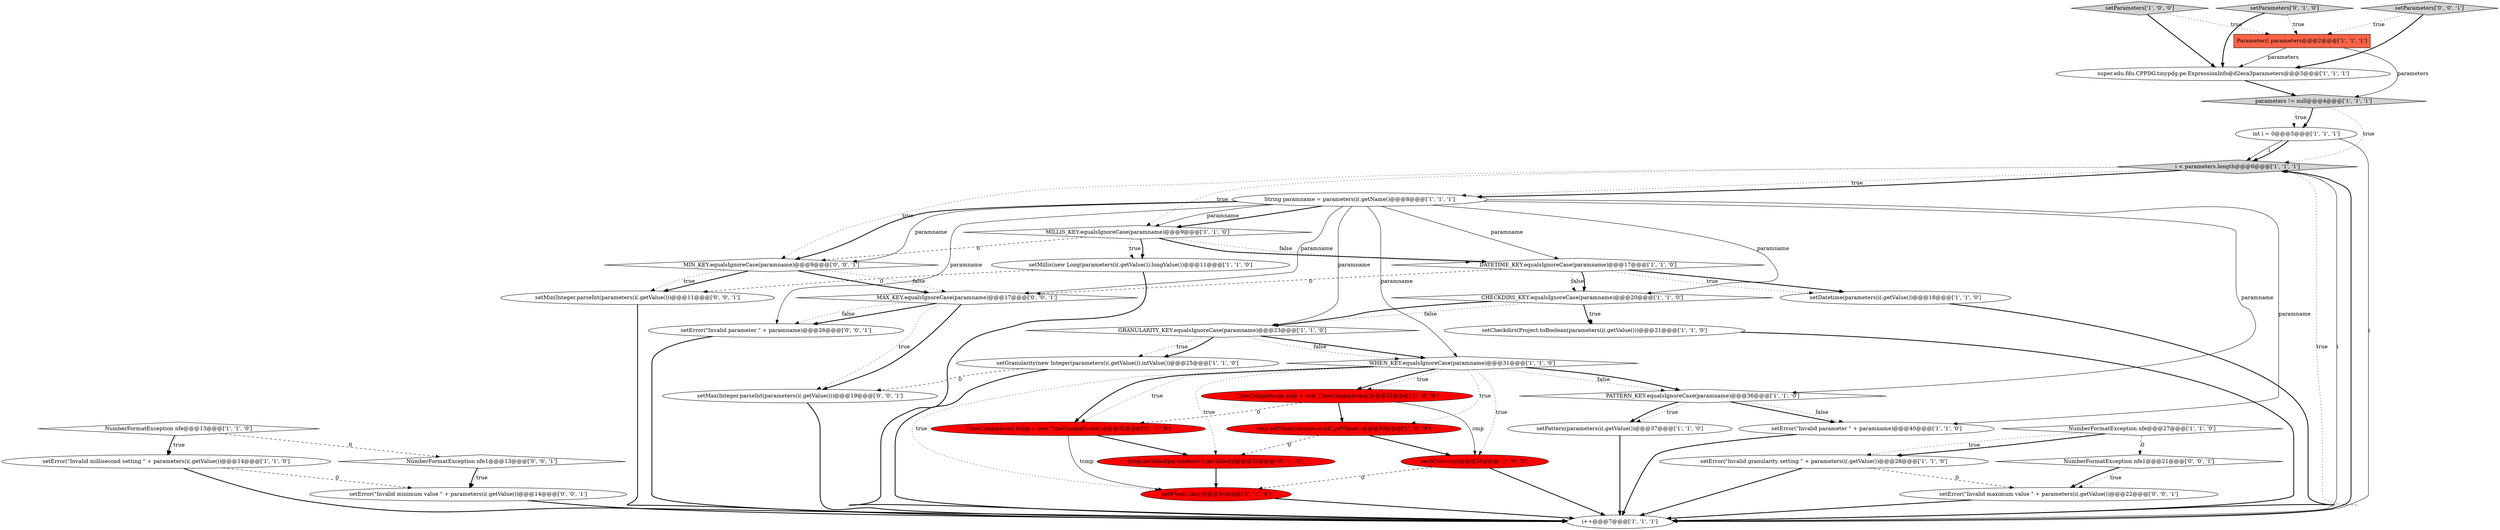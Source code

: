 digraph {
29 [style = filled, label = "setParameters['0', '1', '0']", fillcolor = lightgray, shape = diamond image = "AAA0AAABBB2BBB"];
25 [style = filled, label = "setError(\"Invalid millisecond setting \" + parameters(i(.getValue())@@@14@@@['1', '1', '0']", fillcolor = white, shape = ellipse image = "AAA0AAABBB1BBB"];
19 [style = filled, label = "WHEN_KEY.equalsIgnoreCase(paramname)@@@31@@@['1', '1', '0']", fillcolor = white, shape = diamond image = "AAA0AAABBB1BBB"];
7 [style = filled, label = "int i = 0@@@5@@@['1', '1', '1']", fillcolor = white, shape = ellipse image = "AAA0AAABBB1BBB"];
18 [style = filled, label = "setCheckdirs(Project.toBoolean(parameters(i(.getValue()))@@@21@@@['1', '1', '0']", fillcolor = white, shape = ellipse image = "AAA0AAABBB1BBB"];
30 [style = filled, label = "tcmp.setValue(parameters(i(.getValue())@@@33@@@['0', '1', '0']", fillcolor = red, shape = ellipse image = "AAA1AAABBB2BBB"];
27 [style = filled, label = "TimeComparisons tcmp = new TimeComparisons()@@@32@@@['0', '1', '0']", fillcolor = red, shape = ellipse image = "AAA1AAABBB2BBB"];
31 [style = filled, label = "NumberFormatException nfe1@@@13@@@['0', '0', '1']", fillcolor = white, shape = diamond image = "AAA0AAABBB3BBB"];
36 [style = filled, label = "setMax(Integer.parseInt(parameters(i(.getValue()))@@@19@@@['0', '0', '1']", fillcolor = white, shape = ellipse image = "AAA0AAABBB3BBB"];
35 [style = filled, label = "setError(\"Invalid minimum value \" + parameters(i(.getValue())@@@14@@@['0', '0', '1']", fillcolor = white, shape = ellipse image = "AAA0AAABBB3BBB"];
5 [style = filled, label = "GRANULARITY_KEY.equalsIgnoreCase(paramname)@@@23@@@['1', '1', '0']", fillcolor = white, shape = diamond image = "AAA0AAABBB1BBB"];
33 [style = filled, label = "NumberFormatException nfe1@@@21@@@['0', '0', '1']", fillcolor = white, shape = diamond image = "AAA0AAABBB3BBB"];
28 [style = filled, label = "setWhen(tcmp)@@@34@@@['0', '1', '0']", fillcolor = red, shape = ellipse image = "AAA1AAABBB2BBB"];
21 [style = filled, label = "setPattern(parameters(i(.getValue())@@@37@@@['1', '1', '0']", fillcolor = white, shape = ellipse image = "AAA0AAABBB1BBB"];
8 [style = filled, label = "i < parameters.length@@@6@@@['1', '1', '1']", fillcolor = lightgray, shape = diamond image = "AAA0AAABBB1BBB"];
17 [style = filled, label = "i++@@@7@@@['1', '1', '1']", fillcolor = white, shape = ellipse image = "AAA0AAABBB1BBB"];
10 [style = filled, label = "setError(\"Invalid granularity setting \" + parameters(i(.getValue())@@@28@@@['1', '1', '0']", fillcolor = white, shape = ellipse image = "AAA0AAABBB1BBB"];
1 [style = filled, label = "NumberFormatException nfe@@@13@@@['1', '1', '0']", fillcolor = white, shape = diamond image = "AAA0AAABBB1BBB"];
2 [style = filled, label = "setError(\"Invalid parameter \" + paramname)@@@40@@@['1', '1', '0']", fillcolor = white, shape = ellipse image = "AAA0AAABBB1BBB"];
4 [style = filled, label = "String paramname = parameters(i(.getName()@@@8@@@['1', '1', '1']", fillcolor = white, shape = ellipse image = "AAA0AAABBB1BBB"];
9 [style = filled, label = "CHECKDIRS_KEY.equalsIgnoreCase(paramname)@@@20@@@['1', '1', '0']", fillcolor = white, shape = diamond image = "AAA0AAABBB1BBB"];
0 [style = filled, label = "NumberFormatException nfe@@@27@@@['1', '1', '0']", fillcolor = white, shape = diamond image = "AAA0AAABBB1BBB"];
15 [style = filled, label = "setMillis(new Long(parameters(i(.getValue()).longValue())@@@11@@@['1', '1', '0']", fillcolor = white, shape = ellipse image = "AAA0AAABBB1BBB"];
24 [style = filled, label = "super.edu.fdu.CPPDG.tinypdg.pe.ExpressionInfo@d2eca3parameters@@@3@@@['1', '1', '1']", fillcolor = white, shape = ellipse image = "AAA0AAABBB1BBB"];
16 [style = filled, label = "setWhen(cmp)@@@34@@@['1', '0', '0']", fillcolor = red, shape = ellipse image = "AAA1AAABBB1BBB"];
37 [style = filled, label = "setError(\"Invalid parameter \" + paramname)@@@26@@@['0', '0', '1']", fillcolor = white, shape = ellipse image = "AAA0AAABBB3BBB"];
32 [style = filled, label = "MAX_KEY.equalsIgnoreCase(paramname)@@@17@@@['0', '0', '1']", fillcolor = white, shape = diamond image = "AAA0AAABBB3BBB"];
38 [style = filled, label = "setMin(Integer.parseInt(parameters(i(.getValue()))@@@11@@@['0', '0', '1']", fillcolor = white, shape = ellipse image = "AAA0AAABBB3BBB"];
3 [style = filled, label = "cmp.setValue(parameters(i(.getValue())@@@33@@@['1', '0', '0']", fillcolor = red, shape = ellipse image = "AAA1AAABBB1BBB"];
20 [style = filled, label = "PATTERN_KEY.equalsIgnoreCase(paramname)@@@36@@@['1', '1', '0']", fillcolor = white, shape = diamond image = "AAA0AAABBB1BBB"];
40 [style = filled, label = "MIN_KEY.equalsIgnoreCase(paramname)@@@9@@@['0', '0', '1']", fillcolor = white, shape = diamond image = "AAA0AAABBB3BBB"];
6 [style = filled, label = "setParameters['1', '0', '0']", fillcolor = lightgray, shape = diamond image = "AAA0AAABBB1BBB"];
26 [style = filled, label = "setDatetime(parameters(i(.getValue())@@@18@@@['1', '1', '0']", fillcolor = white, shape = ellipse image = "AAA0AAABBB1BBB"];
11 [style = filled, label = "TimeComparisons cmp = new TimeComparisons()@@@32@@@['1', '0', '0']", fillcolor = red, shape = ellipse image = "AAA1AAABBB1BBB"];
13 [style = filled, label = "DATETIME_KEY.equalsIgnoreCase(paramname)@@@17@@@['1', '1', '0']", fillcolor = white, shape = diamond image = "AAA0AAABBB1BBB"];
12 [style = filled, label = "parameters != null@@@4@@@['1', '1', '1']", fillcolor = lightgray, shape = diamond image = "AAA0AAABBB1BBB"];
14 [style = filled, label = "MILLIS_KEY.equalsIgnoreCase(paramname)@@@9@@@['1', '1', '0']", fillcolor = white, shape = diamond image = "AAA0AAABBB1BBB"];
23 [style = filled, label = "setGranularity(new Integer(parameters(i(.getValue()).intValue())@@@25@@@['1', '1', '0']", fillcolor = white, shape = ellipse image = "AAA0AAABBB1BBB"];
22 [style = filled, label = "Parameter(( parameters@@@2@@@['1', '1', '1']", fillcolor = tomato, shape = box image = "AAA0AAABBB1BBB"];
39 [style = filled, label = "setParameters['0', '0', '1']", fillcolor = lightgray, shape = diamond image = "AAA0AAABBB3BBB"];
34 [style = filled, label = "setError(\"Invalid maximum value \" + parameters(i(.getValue())@@@22@@@['0', '0', '1']", fillcolor = white, shape = ellipse image = "AAA0AAABBB3BBB"];
4->40 [style = solid, label="paramname"];
39->22 [style = dotted, label="true"];
32->37 [style = bold, label=""];
12->8 [style = dotted, label="true"];
10->34 [style = dashed, label="0"];
5->23 [style = dotted, label="true"];
39->24 [style = bold, label=""];
19->11 [style = bold, label=""];
10->17 [style = bold, label=""];
17->8 [style = solid, label="i"];
3->16 [style = bold, label=""];
40->38 [style = bold, label=""];
7->8 [style = bold, label=""];
8->4 [style = dotted, label="true"];
12->7 [style = bold, label=""];
15->38 [style = dashed, label="0"];
7->17 [style = solid, label="i"];
15->17 [style = bold, label=""];
13->9 [style = dotted, label="false"];
30->28 [style = bold, label=""];
31->35 [style = bold, label=""];
19->11 [style = dotted, label="true"];
34->17 [style = bold, label=""];
9->5 [style = bold, label=""];
23->17 [style = bold, label=""];
36->17 [style = bold, label=""];
8->4 [style = bold, label=""];
16->28 [style = dashed, label="0"];
4->9 [style = solid, label="paramname"];
11->16 [style = solid, label="cmp"];
4->13 [style = solid, label="paramname"];
19->20 [style = dotted, label="false"];
26->17 [style = bold, label=""];
5->23 [style = bold, label=""];
0->10 [style = dotted, label="true"];
4->20 [style = solid, label="paramname"];
19->20 [style = bold, label=""];
27->30 [style = bold, label=""];
1->31 [style = dashed, label="0"];
8->17 [style = dotted, label="true"];
8->40 [style = dotted, label="true"];
19->27 [style = dotted, label="true"];
16->17 [style = bold, label=""];
32->36 [style = dotted, label="true"];
4->2 [style = solid, label="paramname"];
13->32 [style = dashed, label="0"];
4->14 [style = solid, label="paramname"];
19->3 [style = dotted, label="true"];
0->33 [style = dashed, label="0"];
8->14 [style = dotted, label="true"];
35->17 [style = bold, label=""];
32->36 [style = bold, label=""];
14->15 [style = bold, label=""];
12->7 [style = dotted, label="true"];
38->17 [style = bold, label=""];
14->40 [style = dashed, label="0"];
2->17 [style = bold, label=""];
17->8 [style = bold, label=""];
24->12 [style = bold, label=""];
22->12 [style = solid, label="parameters"];
4->14 [style = bold, label=""];
3->30 [style = dashed, label="0"];
31->35 [style = dotted, label="true"];
13->26 [style = dotted, label="true"];
4->32 [style = solid, label="paramname"];
40->38 [style = dotted, label="true"];
6->24 [style = bold, label=""];
6->22 [style = dotted, label="true"];
4->19 [style = solid, label="paramname"];
19->30 [style = dotted, label="true"];
25->17 [style = bold, label=""];
32->37 [style = dotted, label="false"];
14->13 [style = dotted, label="false"];
22->24 [style = solid, label="parameters"];
5->19 [style = bold, label=""];
29->22 [style = dotted, label="true"];
27->28 [style = solid, label="tcmp"];
19->28 [style = dotted, label="true"];
9->18 [style = bold, label=""];
11->3 [style = bold, label=""];
13->26 [style = bold, label=""];
40->32 [style = bold, label=""];
28->17 [style = bold, label=""];
13->9 [style = bold, label=""];
11->27 [style = dashed, label="0"];
14->13 [style = bold, label=""];
7->8 [style = solid, label="i"];
1->25 [style = bold, label=""];
4->40 [style = bold, label=""];
5->19 [style = dotted, label="false"];
1->25 [style = dotted, label="true"];
4->37 [style = solid, label="paramname"];
33->34 [style = dotted, label="true"];
37->17 [style = bold, label=""];
18->17 [style = bold, label=""];
20->21 [style = dotted, label="true"];
25->35 [style = dashed, label="0"];
20->2 [style = bold, label=""];
20->21 [style = bold, label=""];
20->2 [style = dotted, label="false"];
23->36 [style = dashed, label="0"];
14->15 [style = dotted, label="true"];
0->10 [style = bold, label=""];
19->27 [style = bold, label=""];
9->5 [style = dotted, label="false"];
19->16 [style = dotted, label="true"];
9->18 [style = dotted, label="true"];
4->5 [style = solid, label="paramname"];
40->32 [style = dotted, label="false"];
29->24 [style = bold, label=""];
33->34 [style = bold, label=""];
21->17 [style = bold, label=""];
}
